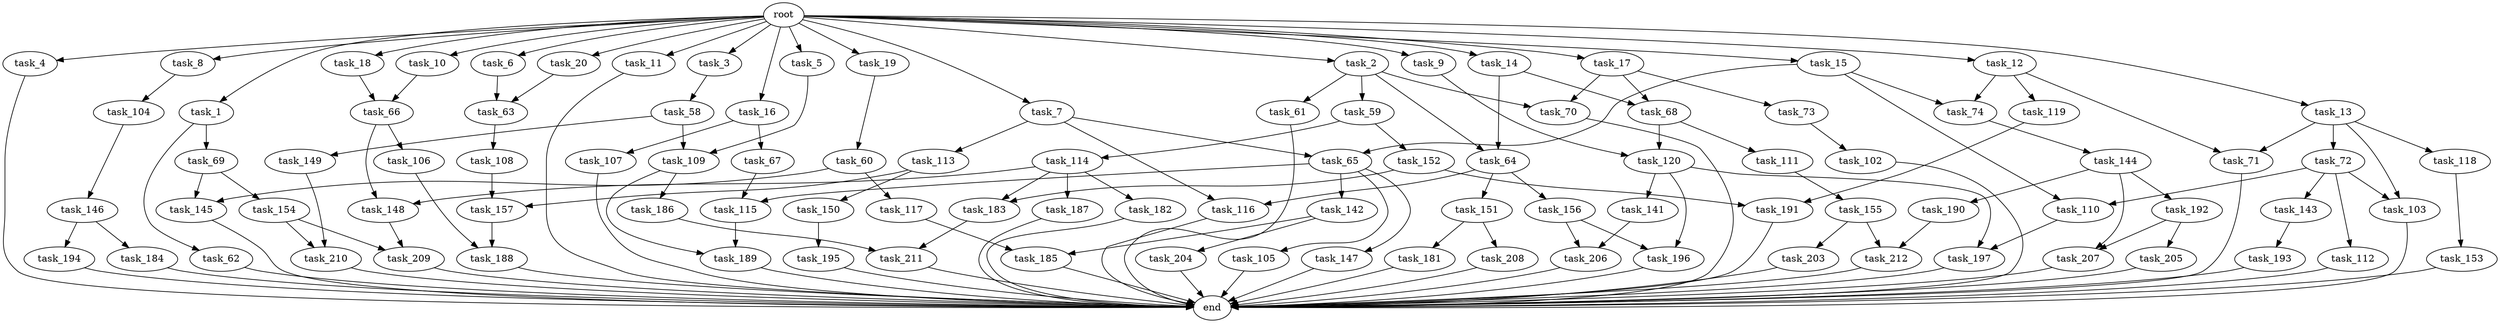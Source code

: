 digraph G {
  root [size="0.000000"];
  task_1 [size="102.400000"];
  task_2 [size="102.400000"];
  task_3 [size="102.400000"];
  task_4 [size="102.400000"];
  task_5 [size="102.400000"];
  task_6 [size="102.400000"];
  task_7 [size="102.400000"];
  task_8 [size="102.400000"];
  task_9 [size="102.400000"];
  task_10 [size="102.400000"];
  task_11 [size="102.400000"];
  task_12 [size="102.400000"];
  task_13 [size="102.400000"];
  task_14 [size="102.400000"];
  task_15 [size="102.400000"];
  task_16 [size="102.400000"];
  task_17 [size="102.400000"];
  task_18 [size="102.400000"];
  task_19 [size="102.400000"];
  task_20 [size="102.400000"];
  task_58 [size="85899345920.000000"];
  task_59 [size="69578470195.199997"];
  task_60 [size="69578470195.199997"];
  task_61 [size="69578470195.199997"];
  task_62 [size="54975581388.800003"];
  task_63 [size="93630287052.800003"];
  task_64 [size="100502234726.400009"];
  task_65 [size="83322365542.400009"];
  task_66 [size="127990025420.800003"];
  task_67 [size="7730941132.800000"];
  task_68 [size="38654705664.000000"];
  task_69 [size="54975581388.800003"];
  task_70 [size="77309411328.000000"];
  task_71 [size="38654705664.000000"];
  task_72 [size="30923764531.200001"];
  task_73 [size="7730941132.800000"];
  task_74 [size="77309411328.000000"];
  task_102 [size="13743895347.200001"];
  task_103 [size="34359738368.000000"];
  task_104 [size="85899345920.000000"];
  task_105 [size="54975581388.800003"];
  task_106 [size="3435973836.800000"];
  task_107 [size="7730941132.800000"];
  task_108 [size="7730941132.800000"];
  task_109 [size="76450417868.800003"];
  task_110 [size="73014444032.000000"];
  task_111 [size="7730941132.800000"];
  task_112 [size="3435973836.800000"];
  task_113 [size="13743895347.200001"];
  task_114 [size="30923764531.200001"];
  task_115 [size="58411555225.600006"];
  task_116 [size="99643241267.200012"];
  task_117 [size="69578470195.199997"];
  task_118 [size="30923764531.200001"];
  task_119 [size="7730941132.800000"];
  task_120 [size="93630287052.800003"];
  task_141 [size="21474836480.000000"];
  task_142 [size="54975581388.800003"];
  task_143 [size="3435973836.800000"];
  task_144 [size="13743895347.200001"];
  task_145 [size="111669149696.000000"];
  task_146 [size="42090679500.800003"];
  task_147 [size="54975581388.800003"];
  task_148 [size="58411555225.600006"];
  task_149 [size="21474836480.000000"];
  task_150 [size="13743895347.200001"];
  task_151 [size="85899345920.000000"];
  task_152 [size="30923764531.200001"];
  task_153 [size="21474836480.000000"];
  task_154 [size="42090679500.800003"];
  task_155 [size="42090679500.800003"];
  task_156 [size="85899345920.000000"];
  task_157 [size="44667659878.400002"];
  task_181 [size="54975581388.800003"];
  task_182 [size="54975581388.800003"];
  task_183 [size="109951162777.600006"];
  task_184 [size="85899345920.000000"];
  task_185 [size="52398601011.200005"];
  task_186 [size="85899345920.000000"];
  task_187 [size="54975581388.800003"];
  task_188 [size="52398601011.200005"];
  task_189 [size="171798691840.000000"];
  task_190 [size="69578470195.199997"];
  task_191 [size="97066260889.600006"];
  task_192 [size="69578470195.199997"];
  task_193 [size="85899345920.000000"];
  task_194 [size="85899345920.000000"];
  task_195 [size="21474836480.000000"];
  task_196 [size="107374182400.000000"];
  task_197 [size="52398601011.200005"];
  task_203 [size="7730941132.800000"];
  task_204 [size="30923764531.200001"];
  task_205 [size="69578470195.199997"];
  task_206 [size="155477816115.200012"];
  task_207 [size="139156940390.399994"];
  task_208 [size="54975581388.800003"];
  task_209 [size="124554051584.000000"];
  task_210 [size="62706522521.600006"];
  task_211 [size="99643241267.200012"];
  task_212 [size="93630287052.800003"];
  end [size="0.000000"];

  root -> task_1 [size="1.000000"];
  root -> task_2 [size="1.000000"];
  root -> task_3 [size="1.000000"];
  root -> task_4 [size="1.000000"];
  root -> task_5 [size="1.000000"];
  root -> task_6 [size="1.000000"];
  root -> task_7 [size="1.000000"];
  root -> task_8 [size="1.000000"];
  root -> task_9 [size="1.000000"];
  root -> task_10 [size="1.000000"];
  root -> task_11 [size="1.000000"];
  root -> task_12 [size="1.000000"];
  root -> task_13 [size="1.000000"];
  root -> task_14 [size="1.000000"];
  root -> task_15 [size="1.000000"];
  root -> task_16 [size="1.000000"];
  root -> task_17 [size="1.000000"];
  root -> task_18 [size="1.000000"];
  root -> task_19 [size="1.000000"];
  root -> task_20 [size="1.000000"];
  task_1 -> task_62 [size="536870912.000000"];
  task_1 -> task_69 [size="536870912.000000"];
  task_2 -> task_59 [size="679477248.000000"];
  task_2 -> task_61 [size="679477248.000000"];
  task_2 -> task_64 [size="679477248.000000"];
  task_2 -> task_70 [size="679477248.000000"];
  task_3 -> task_58 [size="838860800.000000"];
  task_4 -> end [size="1.000000"];
  task_5 -> task_109 [size="536870912.000000"];
  task_6 -> task_63 [size="75497472.000000"];
  task_7 -> task_65 [size="134217728.000000"];
  task_7 -> task_113 [size="134217728.000000"];
  task_7 -> task_116 [size="134217728.000000"];
  task_8 -> task_104 [size="838860800.000000"];
  task_9 -> task_120 [size="838860800.000000"];
  task_10 -> task_66 [size="838860800.000000"];
  task_11 -> end [size="1.000000"];
  task_12 -> task_71 [size="75497472.000000"];
  task_12 -> task_74 [size="75497472.000000"];
  task_12 -> task_119 [size="75497472.000000"];
  task_13 -> task_71 [size="301989888.000000"];
  task_13 -> task_72 [size="301989888.000000"];
  task_13 -> task_103 [size="301989888.000000"];
  task_13 -> task_118 [size="301989888.000000"];
  task_14 -> task_64 [size="301989888.000000"];
  task_14 -> task_68 [size="301989888.000000"];
  task_15 -> task_65 [size="679477248.000000"];
  task_15 -> task_74 [size="679477248.000000"];
  task_15 -> task_110 [size="679477248.000000"];
  task_16 -> task_67 [size="75497472.000000"];
  task_16 -> task_107 [size="75497472.000000"];
  task_17 -> task_68 [size="75497472.000000"];
  task_17 -> task_70 [size="75497472.000000"];
  task_17 -> task_73 [size="75497472.000000"];
  task_18 -> task_66 [size="411041792.000000"];
  task_19 -> task_60 [size="679477248.000000"];
  task_20 -> task_63 [size="838860800.000000"];
  task_58 -> task_109 [size="209715200.000000"];
  task_58 -> task_149 [size="209715200.000000"];
  task_59 -> task_114 [size="301989888.000000"];
  task_59 -> task_152 [size="301989888.000000"];
  task_60 -> task_117 [size="679477248.000000"];
  task_60 -> task_145 [size="679477248.000000"];
  task_61 -> end [size="1.000000"];
  task_62 -> end [size="1.000000"];
  task_63 -> task_108 [size="75497472.000000"];
  task_64 -> task_116 [size="838860800.000000"];
  task_64 -> task_151 [size="838860800.000000"];
  task_64 -> task_156 [size="838860800.000000"];
  task_65 -> task_105 [size="536870912.000000"];
  task_65 -> task_115 [size="536870912.000000"];
  task_65 -> task_142 [size="536870912.000000"];
  task_65 -> task_147 [size="536870912.000000"];
  task_66 -> task_106 [size="33554432.000000"];
  task_66 -> task_148 [size="33554432.000000"];
  task_67 -> task_115 [size="33554432.000000"];
  task_68 -> task_111 [size="75497472.000000"];
  task_68 -> task_120 [size="75497472.000000"];
  task_69 -> task_145 [size="411041792.000000"];
  task_69 -> task_154 [size="411041792.000000"];
  task_70 -> end [size="1.000000"];
  task_71 -> end [size="1.000000"];
  task_72 -> task_103 [size="33554432.000000"];
  task_72 -> task_110 [size="33554432.000000"];
  task_72 -> task_112 [size="33554432.000000"];
  task_72 -> task_143 [size="33554432.000000"];
  task_73 -> task_102 [size="134217728.000000"];
  task_74 -> task_144 [size="134217728.000000"];
  task_102 -> end [size="1.000000"];
  task_103 -> end [size="1.000000"];
  task_104 -> task_146 [size="411041792.000000"];
  task_105 -> end [size="1.000000"];
  task_106 -> task_188 [size="301989888.000000"];
  task_107 -> end [size="1.000000"];
  task_108 -> task_157 [size="301989888.000000"];
  task_109 -> task_186 [size="838860800.000000"];
  task_109 -> task_189 [size="838860800.000000"];
  task_110 -> task_197 [size="301989888.000000"];
  task_111 -> task_155 [size="411041792.000000"];
  task_112 -> end [size="1.000000"];
  task_113 -> task_150 [size="134217728.000000"];
  task_113 -> task_157 [size="134217728.000000"];
  task_114 -> task_148 [size="536870912.000000"];
  task_114 -> task_182 [size="536870912.000000"];
  task_114 -> task_183 [size="536870912.000000"];
  task_114 -> task_187 [size="536870912.000000"];
  task_115 -> task_189 [size="838860800.000000"];
  task_116 -> end [size="1.000000"];
  task_117 -> task_185 [size="209715200.000000"];
  task_118 -> task_153 [size="209715200.000000"];
  task_119 -> task_191 [size="411041792.000000"];
  task_120 -> task_141 [size="209715200.000000"];
  task_120 -> task_196 [size="209715200.000000"];
  task_120 -> task_197 [size="209715200.000000"];
  task_141 -> task_206 [size="679477248.000000"];
  task_142 -> task_185 [size="301989888.000000"];
  task_142 -> task_204 [size="301989888.000000"];
  task_143 -> task_193 [size="838860800.000000"];
  task_144 -> task_190 [size="679477248.000000"];
  task_144 -> task_192 [size="679477248.000000"];
  task_144 -> task_207 [size="679477248.000000"];
  task_145 -> end [size="1.000000"];
  task_146 -> task_184 [size="838860800.000000"];
  task_146 -> task_194 [size="838860800.000000"];
  task_147 -> end [size="1.000000"];
  task_148 -> task_209 [size="679477248.000000"];
  task_149 -> task_210 [size="75497472.000000"];
  task_150 -> task_195 [size="209715200.000000"];
  task_151 -> task_181 [size="536870912.000000"];
  task_151 -> task_208 [size="536870912.000000"];
  task_152 -> task_183 [size="536870912.000000"];
  task_152 -> task_191 [size="536870912.000000"];
  task_153 -> end [size="1.000000"];
  task_154 -> task_209 [size="536870912.000000"];
  task_154 -> task_210 [size="536870912.000000"];
  task_155 -> task_203 [size="75497472.000000"];
  task_155 -> task_212 [size="75497472.000000"];
  task_156 -> task_196 [size="838860800.000000"];
  task_156 -> task_206 [size="838860800.000000"];
  task_157 -> task_188 [size="209715200.000000"];
  task_181 -> end [size="1.000000"];
  task_182 -> end [size="1.000000"];
  task_183 -> task_211 [size="838860800.000000"];
  task_184 -> end [size="1.000000"];
  task_185 -> end [size="1.000000"];
  task_186 -> task_211 [size="134217728.000000"];
  task_187 -> end [size="1.000000"];
  task_188 -> end [size="1.000000"];
  task_189 -> end [size="1.000000"];
  task_190 -> task_212 [size="838860800.000000"];
  task_191 -> end [size="1.000000"];
  task_192 -> task_205 [size="679477248.000000"];
  task_192 -> task_207 [size="679477248.000000"];
  task_193 -> end [size="1.000000"];
  task_194 -> end [size="1.000000"];
  task_195 -> end [size="1.000000"];
  task_196 -> end [size="1.000000"];
  task_197 -> end [size="1.000000"];
  task_203 -> end [size="1.000000"];
  task_204 -> end [size="1.000000"];
  task_205 -> end [size="1.000000"];
  task_206 -> end [size="1.000000"];
  task_207 -> end [size="1.000000"];
  task_208 -> end [size="1.000000"];
  task_209 -> end [size="1.000000"];
  task_210 -> end [size="1.000000"];
  task_211 -> end [size="1.000000"];
  task_212 -> end [size="1.000000"];
}
